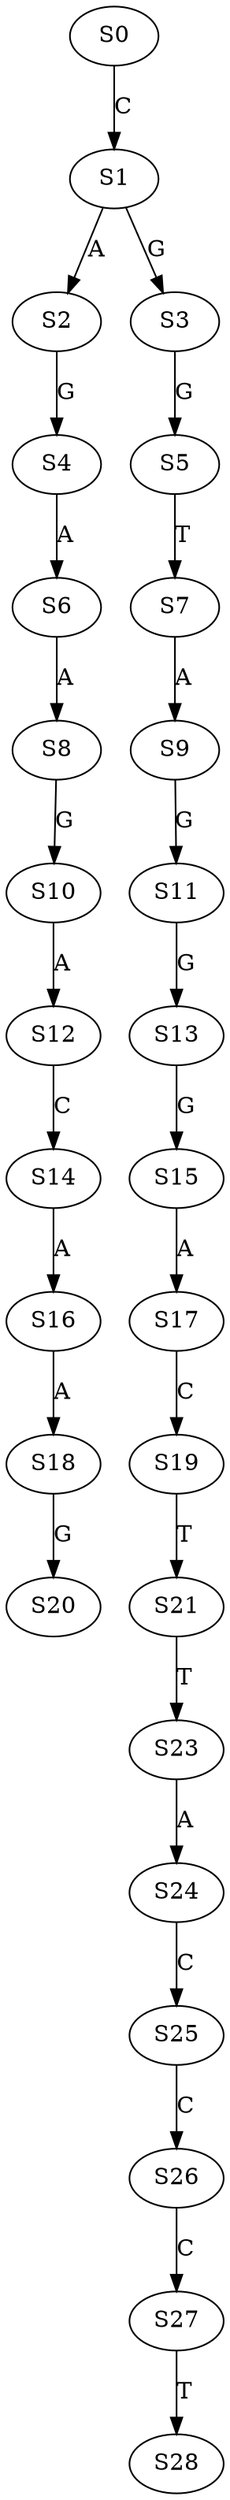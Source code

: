 strict digraph  {
	S0 -> S1 [ label = C ];
	S1 -> S2 [ label = A ];
	S1 -> S3 [ label = G ];
	S2 -> S4 [ label = G ];
	S3 -> S5 [ label = G ];
	S4 -> S6 [ label = A ];
	S5 -> S7 [ label = T ];
	S6 -> S8 [ label = A ];
	S7 -> S9 [ label = A ];
	S8 -> S10 [ label = G ];
	S9 -> S11 [ label = G ];
	S10 -> S12 [ label = A ];
	S11 -> S13 [ label = G ];
	S12 -> S14 [ label = C ];
	S13 -> S15 [ label = G ];
	S14 -> S16 [ label = A ];
	S15 -> S17 [ label = A ];
	S16 -> S18 [ label = A ];
	S17 -> S19 [ label = C ];
	S18 -> S20 [ label = G ];
	S19 -> S21 [ label = T ];
	S21 -> S23 [ label = T ];
	S23 -> S24 [ label = A ];
	S24 -> S25 [ label = C ];
	S25 -> S26 [ label = C ];
	S26 -> S27 [ label = C ];
	S27 -> S28 [ label = T ];
}
